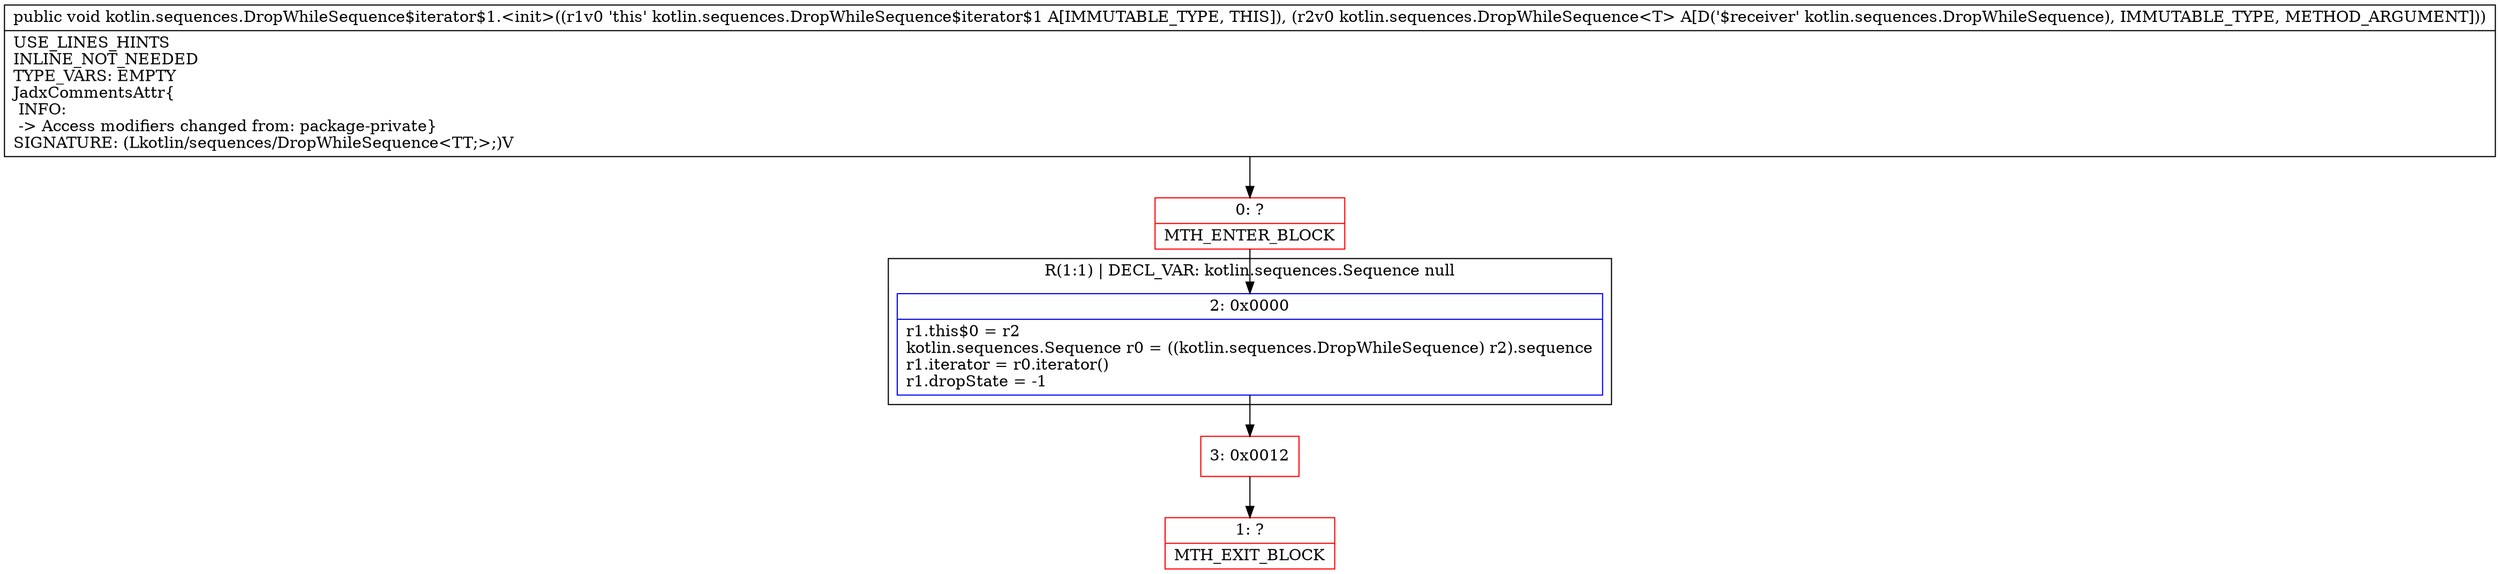 digraph "CFG forkotlin.sequences.DropWhileSequence$iterator$1.\<init\>(Lkotlin\/sequences\/DropWhileSequence;)V" {
subgraph cluster_Region_949348127 {
label = "R(1:1) | DECL_VAR: kotlin.sequences.Sequence null\l";
node [shape=record,color=blue];
Node_2 [shape=record,label="{2\:\ 0x0000|r1.this$0 = r2\lkotlin.sequences.Sequence r0 = ((kotlin.sequences.DropWhileSequence) r2).sequence\lr1.iterator = r0.iterator()\lr1.dropState = \-1\l}"];
}
Node_0 [shape=record,color=red,label="{0\:\ ?|MTH_ENTER_BLOCK\l}"];
Node_3 [shape=record,color=red,label="{3\:\ 0x0012}"];
Node_1 [shape=record,color=red,label="{1\:\ ?|MTH_EXIT_BLOCK\l}"];
MethodNode[shape=record,label="{public void kotlin.sequences.DropWhileSequence$iterator$1.\<init\>((r1v0 'this' kotlin.sequences.DropWhileSequence$iterator$1 A[IMMUTABLE_TYPE, THIS]), (r2v0 kotlin.sequences.DropWhileSequence\<T\> A[D('$receiver' kotlin.sequences.DropWhileSequence), IMMUTABLE_TYPE, METHOD_ARGUMENT]))  | USE_LINES_HINTS\lINLINE_NOT_NEEDED\lTYPE_VARS: EMPTY\lJadxCommentsAttr\{\l INFO: \l \-\> Access modifiers changed from: package\-private\}\lSIGNATURE: (Lkotlin\/sequences\/DropWhileSequence\<TT;\>;)V\l}"];
MethodNode -> Node_0;Node_2 -> Node_3;
Node_0 -> Node_2;
Node_3 -> Node_1;
}


